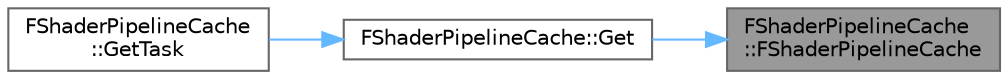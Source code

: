digraph "FShaderPipelineCache::FShaderPipelineCache"
{
 // INTERACTIVE_SVG=YES
 // LATEX_PDF_SIZE
  bgcolor="transparent";
  edge [fontname=Helvetica,fontsize=10,labelfontname=Helvetica,labelfontsize=10];
  node [fontname=Helvetica,fontsize=10,shape=box,height=0.2,width=0.4];
  rankdir="RL";
  Node1 [id="Node000001",label="FShaderPipelineCache\l::FShaderPipelineCache",height=0.2,width=0.4,color="gray40", fillcolor="grey60", style="filled", fontcolor="black",tooltip=" "];
  Node1 -> Node2 [id="edge1_Node000001_Node000002",dir="back",color="steelblue1",style="solid",tooltip=" "];
  Node2 [id="Node000002",label="FShaderPipelineCache::Get",height=0.2,width=0.4,color="grey40", fillcolor="white", style="filled",URL="$d9/d15/classFShaderPipelineCache.html#ac5f0caab7b1c4425783d7b5814909736",tooltip=" "];
  Node2 -> Node3 [id="edge2_Node000002_Node000003",dir="back",color="steelblue1",style="solid",tooltip=" "];
  Node3 [id="Node000003",label="FShaderPipelineCache\l::GetTask",height=0.2,width=0.4,color="grey40", fillcolor="white", style="filled",URL="$d9/d15/classFShaderPipelineCache.html#a77d513311be6310fca1c9a0990f69f46",tooltip=" "];
}
